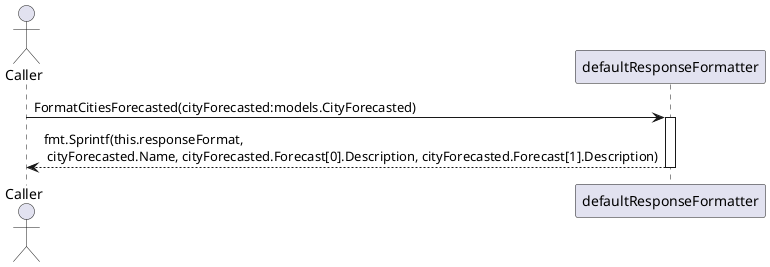 @startuml

actor Caller as C
participant defaultResponseFormatter as DRF

C -> DRF : FormatCitiesForecasted(cityForecasted:models.CityForecasted)
activate DRF
    DRF --> C : fmt.Sprintf(this.responseFormat, \n cityForecasted.Name, cityForecasted.Forecast[0].Description, cityForecasted.Forecast[1].Description)
deactivate

@enduml
